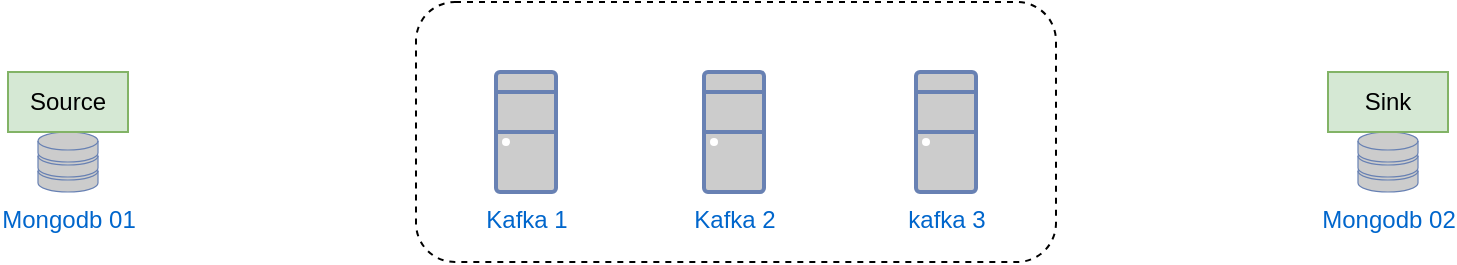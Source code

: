 <mxfile version="24.5.4" type="github">
  <diagram name="Mongo-Kafka-Connect" id="pW1QRrTwxf4rfVVLLW0t">
    <mxGraphModel dx="1418" dy="732" grid="1" gridSize="10" guides="1" tooltips="1" connect="1" arrows="1" fold="1" page="1" pageScale="1" pageWidth="827" pageHeight="1169" math="0" shadow="0">
      <root>
        <mxCell id="0" />
        <mxCell id="1" parent="0" />
        <mxCell id="Dp9ODg8BCRlP848-DAIP-9" value="" style="rounded=1;whiteSpace=wrap;html=1;dashed=1;" vertex="1" parent="1">
          <mxGeometry x="254" y="165" width="320" height="130" as="geometry" />
        </mxCell>
        <mxCell id="Dp9ODg8BCRlP848-DAIP-1" value="Kafka 1" style="fontColor=#0066CC;verticalAlign=top;verticalLabelPosition=bottom;labelPosition=center;align=center;html=1;outlineConnect=0;fillColor=#CCCCCC;strokeColor=#6881B3;gradientColor=none;gradientDirection=north;strokeWidth=2;shape=mxgraph.networks.desktop_pc;" vertex="1" parent="1">
          <mxGeometry x="294" y="200" width="30" height="60" as="geometry" />
        </mxCell>
        <mxCell id="Dp9ODg8BCRlP848-DAIP-2" value="Kafka 2" style="fontColor=#0066CC;verticalAlign=top;verticalLabelPosition=bottom;labelPosition=center;align=center;html=1;outlineConnect=0;fillColor=#CCCCCC;strokeColor=#6881B3;gradientColor=none;gradientDirection=north;strokeWidth=2;shape=mxgraph.networks.desktop_pc;" vertex="1" parent="1">
          <mxGeometry x="398" y="200" width="30" height="60" as="geometry" />
        </mxCell>
        <mxCell id="Dp9ODg8BCRlP848-DAIP-3" value="kafka 3" style="fontColor=#0066CC;verticalAlign=top;verticalLabelPosition=bottom;labelPosition=center;align=center;html=1;outlineConnect=0;fillColor=#CCCCCC;strokeColor=#6881B3;gradientColor=none;gradientDirection=north;strokeWidth=2;shape=mxgraph.networks.desktop_pc;" vertex="1" parent="1">
          <mxGeometry x="504" y="200" width="30" height="60" as="geometry" />
        </mxCell>
        <mxCell id="Dp9ODg8BCRlP848-DAIP-4" value="Mongodb 01" style="fontColor=#0066CC;verticalAlign=top;verticalLabelPosition=bottom;labelPosition=center;align=center;html=1;outlineConnect=0;fillColor=#CCCCCC;strokeColor=#6881B3;gradientColor=none;gradientDirection=north;strokeWidth=2;shape=mxgraph.networks.storage;" vertex="1" parent="1">
          <mxGeometry x="65" y="230" width="30" height="30" as="geometry" />
        </mxCell>
        <mxCell id="Dp9ODg8BCRlP848-DAIP-5" value="Source" style="text;html=1;align=center;verticalAlign=middle;whiteSpace=wrap;rounded=0;fillColor=#d5e8d4;strokeColor=#82b366;" vertex="1" parent="1">
          <mxGeometry x="50" y="200" width="60" height="30" as="geometry" />
        </mxCell>
        <mxCell id="Dp9ODg8BCRlP848-DAIP-8" value="" style="group" vertex="1" connectable="0" parent="1">
          <mxGeometry x="710" y="200" width="60" height="60" as="geometry" />
        </mxCell>
        <mxCell id="Dp9ODg8BCRlP848-DAIP-6" value="Mongodb 02" style="fontColor=#0066CC;verticalAlign=top;verticalLabelPosition=bottom;labelPosition=center;align=center;html=1;outlineConnect=0;fillColor=#CCCCCC;strokeColor=#6881B3;gradientColor=none;gradientDirection=north;strokeWidth=2;shape=mxgraph.networks.storage;" vertex="1" parent="Dp9ODg8BCRlP848-DAIP-8">
          <mxGeometry x="15" y="30" width="30" height="30" as="geometry" />
        </mxCell>
        <mxCell id="Dp9ODg8BCRlP848-DAIP-7" value="Sink" style="text;html=1;align=center;verticalAlign=middle;whiteSpace=wrap;rounded=0;fillColor=#d5e8d4;strokeColor=#82b366;" vertex="1" parent="Dp9ODg8BCRlP848-DAIP-8">
          <mxGeometry width="60" height="30" as="geometry" />
        </mxCell>
        <mxCell id="Dp9ODg8BCRlP848-DAIP-10" value="" style="shape=image;verticalLabelPosition=bottom;labelBackgroundColor=default;verticalAlign=top;aspect=fixed;imageAspect=0;image=https://static.thenounproject.com/png/1866352-200.png;" vertex="1" parent="1">
          <mxGeometry x="194" y="200" width="60" height="60" as="geometry" />
        </mxCell>
        <mxCell id="Dp9ODg8BCRlP848-DAIP-11" value="" style="shape=image;verticalLabelPosition=bottom;labelBackgroundColor=default;verticalAlign=top;aspect=fixed;imageAspect=0;image=https://static.thenounproject.com/png/1866352-200.png;" vertex="1" parent="1">
          <mxGeometry x="574" y="200" width="60" height="60" as="geometry" />
        </mxCell>
      </root>
    </mxGraphModel>
  </diagram>
</mxfile>
